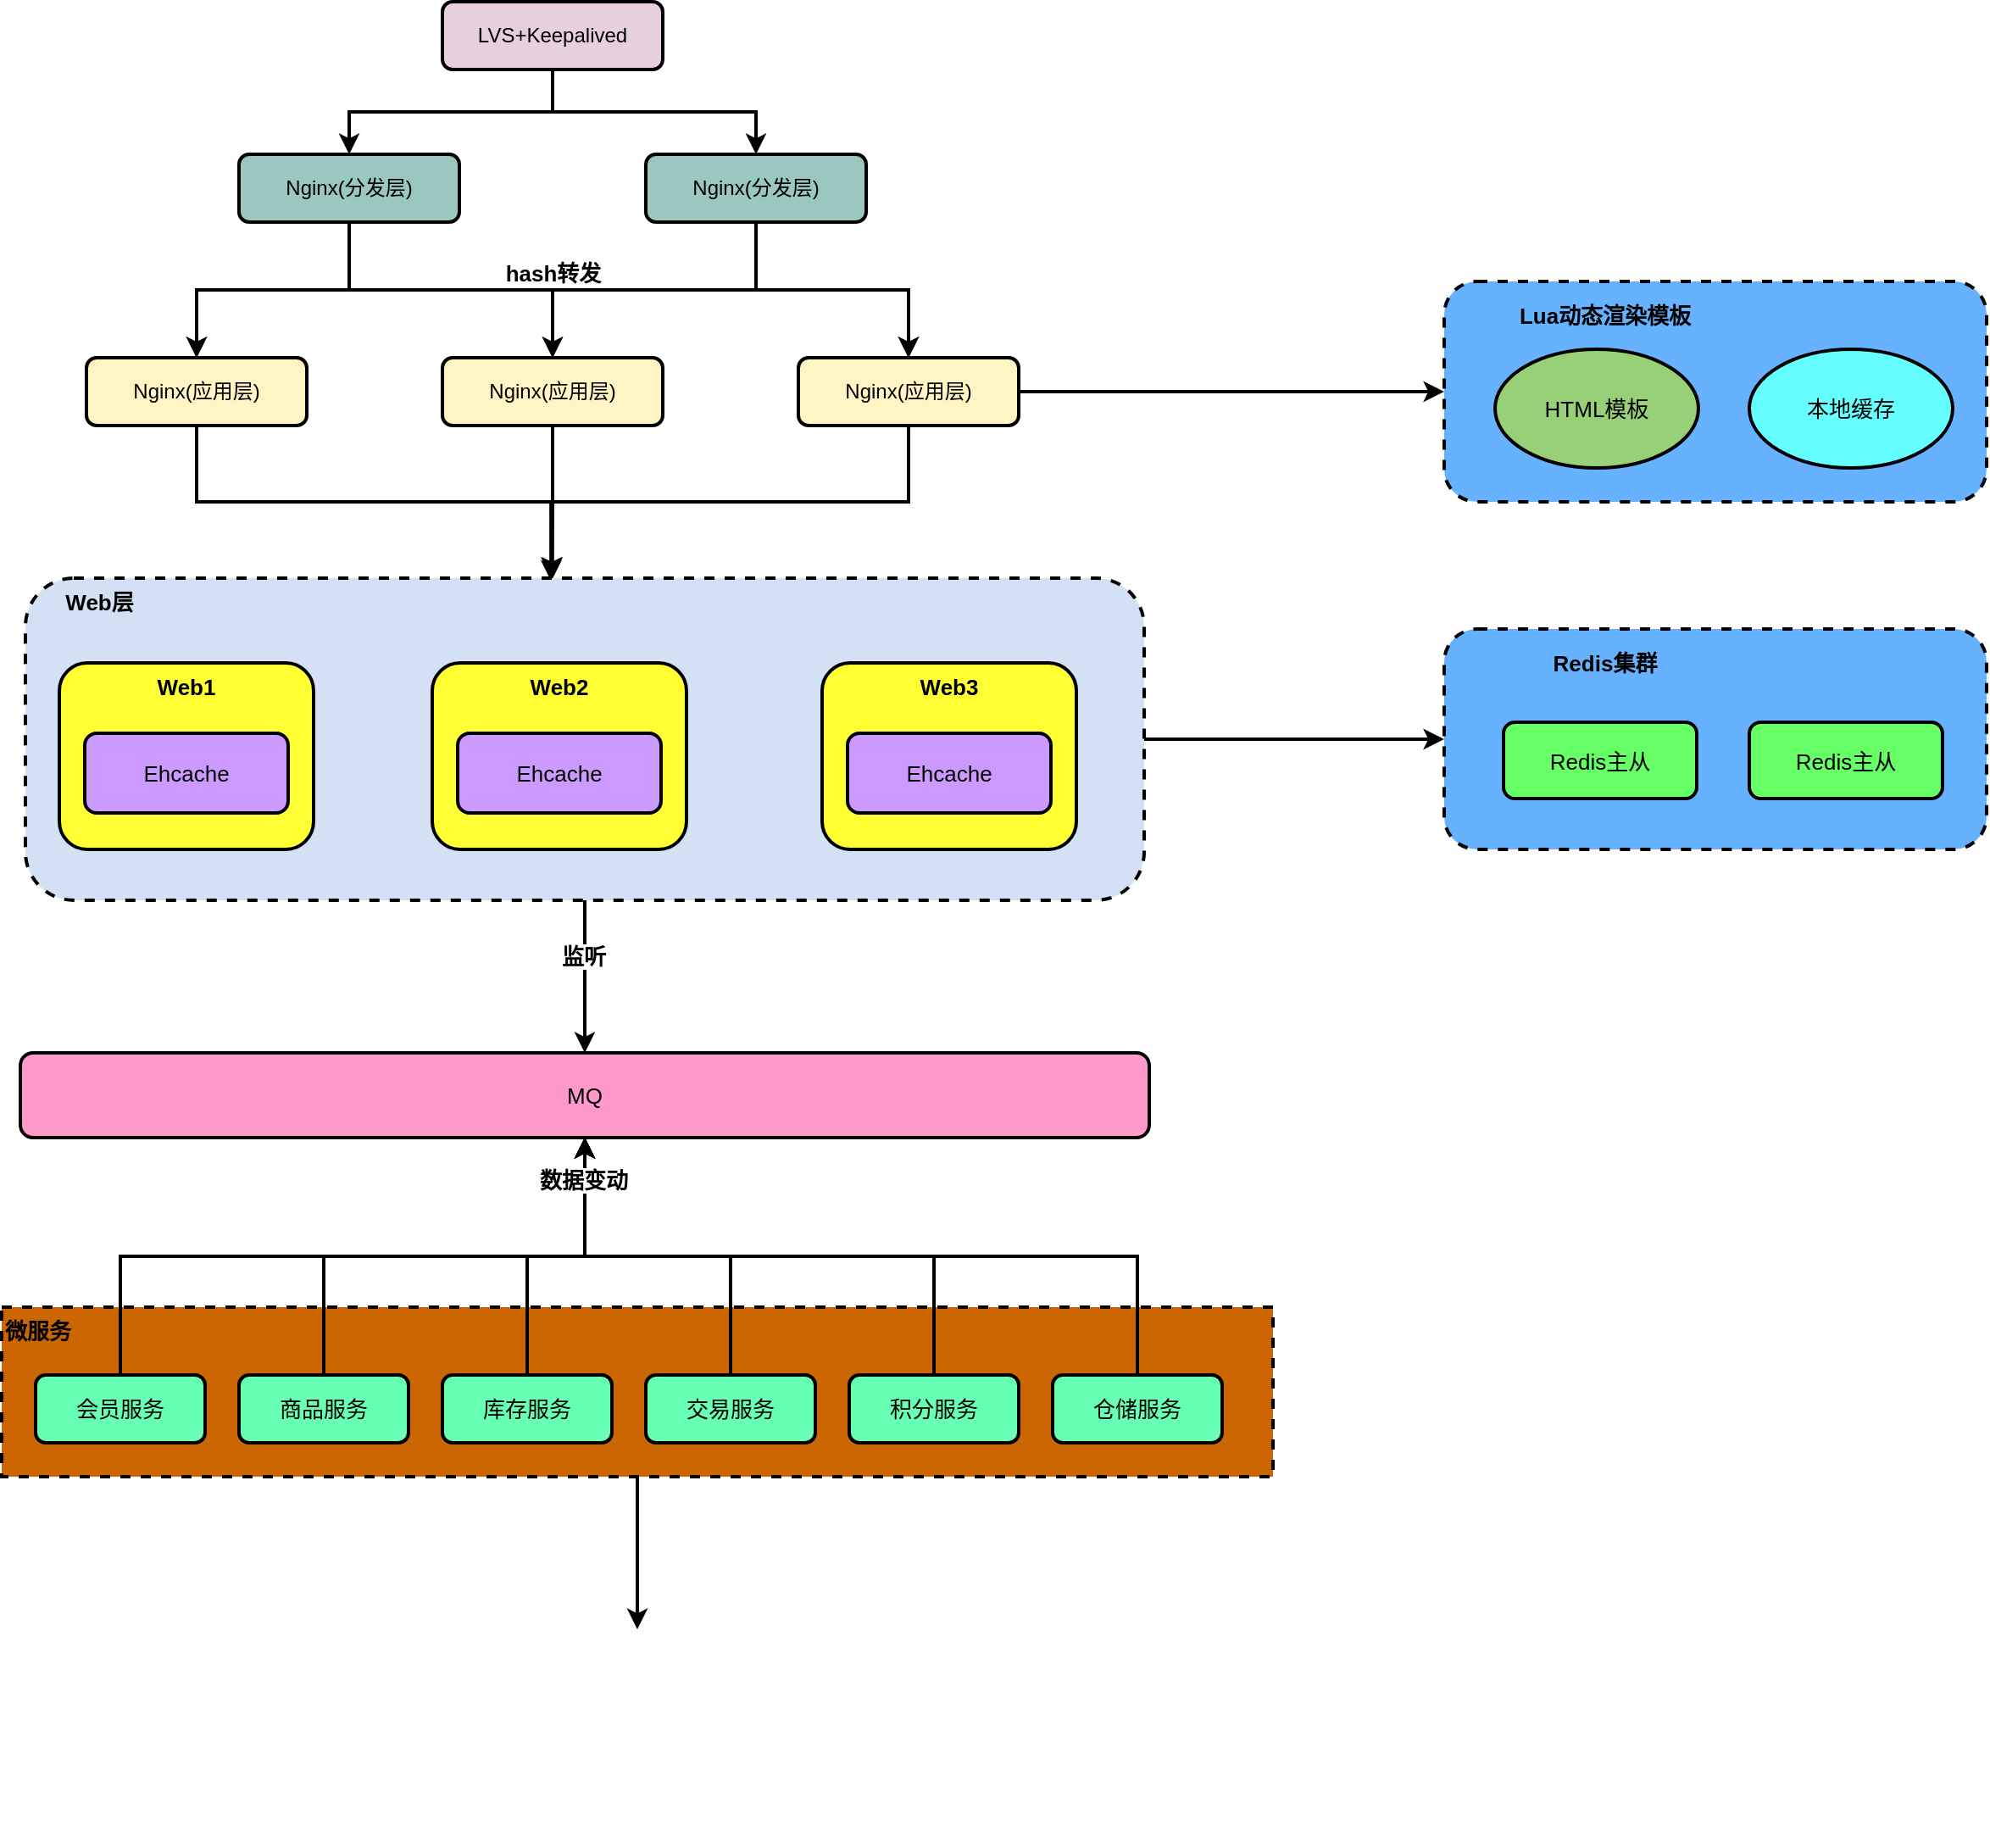 <mxfile version="15.3.1" type="github">
  <diagram id="IPC0HBHVtDNUuMCplvsE" name="第 1 页">
    <mxGraphModel dx="1248" dy="686" grid="1" gridSize="10" guides="1" tooltips="1" connect="1" arrows="1" fold="1" page="1" pageScale="1" pageWidth="827" pageHeight="1169" math="0" shadow="0">
      <root>
        <mxCell id="0" />
        <mxCell id="1" parent="0" />
        <mxCell id="Cw3_puenSxwjHgjDXRye-3" value="" style="edgeStyle=orthogonalEdgeStyle;rounded=0;orthogonalLoop=1;jettySize=auto;html=1;strokeWidth=2;" edge="1" parent="1" source="Cw3_puenSxwjHgjDXRye-1" target="Cw3_puenSxwjHgjDXRye-2">
          <mxGeometry relative="1" as="geometry" />
        </mxCell>
        <mxCell id="Cw3_puenSxwjHgjDXRye-6" style="edgeStyle=orthogonalEdgeStyle;rounded=0;orthogonalLoop=1;jettySize=auto;html=1;exitX=0.5;exitY=1;exitDx=0;exitDy=0;entryX=0.5;entryY=0;entryDx=0;entryDy=0;strokeWidth=2;" edge="1" parent="1" source="Cw3_puenSxwjHgjDXRye-1" target="Cw3_puenSxwjHgjDXRye-5">
          <mxGeometry relative="1" as="geometry" />
        </mxCell>
        <mxCell id="Cw3_puenSxwjHgjDXRye-1" value="LVS+Keepalived" style="rounded=1;whiteSpace=wrap;html=1;fillColor=#E6D0DE;strokeWidth=2;" vertex="1" parent="1">
          <mxGeometry x="330" y="70" width="130" height="40" as="geometry" />
        </mxCell>
        <mxCell id="Cw3_puenSxwjHgjDXRye-8" value="" style="edgeStyle=orthogonalEdgeStyle;rounded=0;orthogonalLoop=1;jettySize=auto;html=1;strokeWidth=2;" edge="1" parent="1" source="Cw3_puenSxwjHgjDXRye-2" target="Cw3_puenSxwjHgjDXRye-7">
          <mxGeometry relative="1" as="geometry" />
        </mxCell>
        <mxCell id="Cw3_puenSxwjHgjDXRye-12" style="edgeStyle=orthogonalEdgeStyle;rounded=0;orthogonalLoop=1;jettySize=auto;html=1;exitX=0.5;exitY=1;exitDx=0;exitDy=0;entryX=0.5;entryY=0;entryDx=0;entryDy=0;strokeWidth=2;" edge="1" parent="1" source="Cw3_puenSxwjHgjDXRye-2" target="Cw3_puenSxwjHgjDXRye-10">
          <mxGeometry relative="1" as="geometry" />
        </mxCell>
        <mxCell id="Cw3_puenSxwjHgjDXRye-17" style="edgeStyle=orthogonalEdgeStyle;rounded=0;orthogonalLoop=1;jettySize=auto;html=1;exitX=0.5;exitY=1;exitDx=0;exitDy=0;entryX=0.5;entryY=0;entryDx=0;entryDy=0;strokeWidth=2;" edge="1" parent="1" source="Cw3_puenSxwjHgjDXRye-2" target="Cw3_puenSxwjHgjDXRye-14">
          <mxGeometry relative="1" as="geometry" />
        </mxCell>
        <mxCell id="Cw3_puenSxwjHgjDXRye-2" value="Nginx(分发层)" style="rounded=1;whiteSpace=wrap;html=1;fillColor=#9AC7BF;strokeWidth=2;" vertex="1" parent="1">
          <mxGeometry x="210" y="160" width="130" height="40" as="geometry" />
        </mxCell>
        <mxCell id="Cw3_puenSxwjHgjDXRye-9" style="edgeStyle=orthogonalEdgeStyle;rounded=0;orthogonalLoop=1;jettySize=auto;html=1;exitX=0.5;exitY=1;exitDx=0;exitDy=0;entryX=0.5;entryY=0;entryDx=0;entryDy=0;strokeWidth=2;" edge="1" parent="1" source="Cw3_puenSxwjHgjDXRye-5" target="Cw3_puenSxwjHgjDXRye-7">
          <mxGeometry relative="1" as="geometry" />
        </mxCell>
        <mxCell id="Cw3_puenSxwjHgjDXRye-13" style="edgeStyle=orthogonalEdgeStyle;rounded=0;orthogonalLoop=1;jettySize=auto;html=1;exitX=0.5;exitY=1;exitDx=0;exitDy=0;strokeWidth=2;" edge="1" parent="1" source="Cw3_puenSxwjHgjDXRye-5" target="Cw3_puenSxwjHgjDXRye-10">
          <mxGeometry relative="1" as="geometry" />
        </mxCell>
        <mxCell id="Cw3_puenSxwjHgjDXRye-16" style="edgeStyle=orthogonalEdgeStyle;rounded=0;orthogonalLoop=1;jettySize=auto;html=1;exitX=0.5;exitY=1;exitDx=0;exitDy=0;strokeWidth=2;" edge="1" parent="1" source="Cw3_puenSxwjHgjDXRye-5" target="Cw3_puenSxwjHgjDXRye-14">
          <mxGeometry relative="1" as="geometry" />
        </mxCell>
        <mxCell id="Cw3_puenSxwjHgjDXRye-5" value="Nginx(分发层)" style="rounded=1;whiteSpace=wrap;html=1;fillColor=#9AC7BF;strokeWidth=2;" vertex="1" parent="1">
          <mxGeometry x="450" y="160" width="130" height="40" as="geometry" />
        </mxCell>
        <mxCell id="Cw3_puenSxwjHgjDXRye-38" style="edgeStyle=orthogonalEdgeStyle;rounded=0;orthogonalLoop=1;jettySize=auto;html=1;exitX=0.5;exitY=1;exitDx=0;exitDy=0;entryX=0.471;entryY=0;entryDx=0;entryDy=0;entryPerimeter=0;fontSize=13;strokeWidth=2;" edge="1" parent="1" source="Cw3_puenSxwjHgjDXRye-7" target="Cw3_puenSxwjHgjDXRye-27">
          <mxGeometry relative="1" as="geometry" />
        </mxCell>
        <mxCell id="Cw3_puenSxwjHgjDXRye-7" value="Nginx(应用层)" style="rounded=1;whiteSpace=wrap;html=1;fillColor=#FFF4C3;strokeWidth=2;" vertex="1" parent="1">
          <mxGeometry x="330" y="280" width="130" height="40" as="geometry" />
        </mxCell>
        <mxCell id="Cw3_puenSxwjHgjDXRye-40" style="edgeStyle=orthogonalEdgeStyle;rounded=0;orthogonalLoop=1;jettySize=auto;html=1;exitX=0.5;exitY=1;exitDx=0;exitDy=0;entryX=0.47;entryY=0.01;entryDx=0;entryDy=0;entryPerimeter=0;fontSize=13;strokeWidth=2;" edge="1" parent="1" source="Cw3_puenSxwjHgjDXRye-10" target="Cw3_puenSxwjHgjDXRye-27">
          <mxGeometry relative="1" as="geometry" />
        </mxCell>
        <mxCell id="Cw3_puenSxwjHgjDXRye-10" value="Nginx(应用层)" style="rounded=1;whiteSpace=wrap;html=1;fillColor=#FFF4C3;strokeWidth=2;" vertex="1" parent="1">
          <mxGeometry x="120" y="280" width="130" height="40" as="geometry" />
        </mxCell>
        <mxCell id="Cw3_puenSxwjHgjDXRye-26" style="edgeStyle=orthogonalEdgeStyle;rounded=0;orthogonalLoop=1;jettySize=auto;html=1;exitX=1;exitY=0.5;exitDx=0;exitDy=0;fontSize=13;strokeWidth=2;entryX=0;entryY=0.5;entryDx=0;entryDy=0;" edge="1" parent="1" source="Cw3_puenSxwjHgjDXRye-14" target="Cw3_puenSxwjHgjDXRye-19">
          <mxGeometry relative="1" as="geometry">
            <mxPoint x="770" y="300" as="targetPoint" />
          </mxGeometry>
        </mxCell>
        <mxCell id="Cw3_puenSxwjHgjDXRye-39" style="edgeStyle=orthogonalEdgeStyle;rounded=0;orthogonalLoop=1;jettySize=auto;html=1;exitX=0.5;exitY=1;exitDx=0;exitDy=0;entryX=0.47;entryY=0;entryDx=0;entryDy=0;entryPerimeter=0;fontSize=13;strokeWidth=2;" edge="1" parent="1" source="Cw3_puenSxwjHgjDXRye-14" target="Cw3_puenSxwjHgjDXRye-27">
          <mxGeometry relative="1" as="geometry" />
        </mxCell>
        <mxCell id="Cw3_puenSxwjHgjDXRye-14" value="Nginx(应用层)" style="rounded=1;whiteSpace=wrap;html=1;fillColor=#FFF4C3;strokeWidth=2;" vertex="1" parent="1">
          <mxGeometry x="540" y="280" width="130" height="40" as="geometry" />
        </mxCell>
        <mxCell id="Cw3_puenSxwjHgjDXRye-18" value="hash转发" style="text;html=1;align=center;verticalAlign=middle;resizable=0;points=[];autosize=1;strokeColor=none;fillColor=none;fontSize=13;fontStyle=1" vertex="1" parent="1">
          <mxGeometry x="360" y="220" width="70" height="20" as="geometry" />
        </mxCell>
        <mxCell id="Cw3_puenSxwjHgjDXRye-25" value="" style="group" vertex="1" connectable="0" parent="1">
          <mxGeometry x="921" y="235" width="320" height="130" as="geometry" />
        </mxCell>
        <mxCell id="Cw3_puenSxwjHgjDXRye-19" value="" style="rounded=1;whiteSpace=wrap;html=1;fontSize=13;fillColor=#66B2FF;dashed=1;strokeWidth=2;" vertex="1" parent="Cw3_puenSxwjHgjDXRye-25">
          <mxGeometry width="320" height="130" as="geometry" />
        </mxCell>
        <mxCell id="Cw3_puenSxwjHgjDXRye-20" value="HTML模板" style="ellipse;whiteSpace=wrap;html=1;fontSize=13;fillColor=#97D077;strokeWidth=2;" vertex="1" parent="Cw3_puenSxwjHgjDXRye-25">
          <mxGeometry x="30" y="40" width="120" height="70" as="geometry" />
        </mxCell>
        <mxCell id="Cw3_puenSxwjHgjDXRye-21" value="本地缓存" style="ellipse;whiteSpace=wrap;html=1;fontSize=13;fillColor=#66FFFF;strokeWidth=2;" vertex="1" parent="Cw3_puenSxwjHgjDXRye-25">
          <mxGeometry x="180" y="40" width="120" height="70" as="geometry" />
        </mxCell>
        <mxCell id="Cw3_puenSxwjHgjDXRye-22" value="Lua动态渲染模板" style="text;html=1;strokeColor=none;fillColor=none;align=center;verticalAlign=middle;whiteSpace=wrap;rounded=0;fontSize=13;fontStyle=1" vertex="1" parent="Cw3_puenSxwjHgjDXRye-25">
          <mxGeometry x="10" y="10" width="170" height="20" as="geometry" />
        </mxCell>
        <mxCell id="Cw3_puenSxwjHgjDXRye-37" value="" style="group" vertex="1" connectable="0" parent="1">
          <mxGeometry x="84" y="410" width="660" height="190" as="geometry" />
        </mxCell>
        <mxCell id="Cw3_puenSxwjHgjDXRye-27" value="&amp;nbsp; &amp;nbsp; &amp;nbsp; Web层" style="rounded=1;whiteSpace=wrap;html=1;fontSize=13;strokeWidth=2;fillColor=#D4E1F5;dashed=1;verticalAlign=top;align=left;fontStyle=1" vertex="1" parent="Cw3_puenSxwjHgjDXRye-37">
          <mxGeometry width="660" height="190" as="geometry" />
        </mxCell>
        <mxCell id="Cw3_puenSxwjHgjDXRye-30" value="" style="group" vertex="1" connectable="0" parent="Cw3_puenSxwjHgjDXRye-37">
          <mxGeometry x="20" y="50" width="150" height="110" as="geometry" />
        </mxCell>
        <mxCell id="Cw3_puenSxwjHgjDXRye-28" value="&lt;b&gt;Web1&lt;/b&gt;" style="rounded=1;whiteSpace=wrap;html=1;fontSize=13;strokeWidth=2;fillColor=#FFFF33;verticalAlign=top;" vertex="1" parent="Cw3_puenSxwjHgjDXRye-30">
          <mxGeometry width="150" height="110" as="geometry" />
        </mxCell>
        <mxCell id="Cw3_puenSxwjHgjDXRye-29" value="Ehcache" style="rounded=1;whiteSpace=wrap;html=1;fontSize=13;strokeWidth=2;fillColor=#CC99FF;verticalAlign=middle;" vertex="1" parent="Cw3_puenSxwjHgjDXRye-30">
          <mxGeometry x="15" y="41.5" width="120" height="47" as="geometry" />
        </mxCell>
        <mxCell id="Cw3_puenSxwjHgjDXRye-31" value="" style="group" vertex="1" connectable="0" parent="Cw3_puenSxwjHgjDXRye-37">
          <mxGeometry x="240" y="50" width="150" height="110" as="geometry" />
        </mxCell>
        <mxCell id="Cw3_puenSxwjHgjDXRye-32" value="&lt;b&gt;Web2&lt;/b&gt;" style="rounded=1;whiteSpace=wrap;html=1;fontSize=13;strokeWidth=2;fillColor=#FFFF33;verticalAlign=top;" vertex="1" parent="Cw3_puenSxwjHgjDXRye-31">
          <mxGeometry width="150" height="110" as="geometry" />
        </mxCell>
        <mxCell id="Cw3_puenSxwjHgjDXRye-33" value="Ehcache" style="rounded=1;whiteSpace=wrap;html=1;fontSize=13;strokeWidth=2;fillColor=#CC99FF;verticalAlign=middle;" vertex="1" parent="Cw3_puenSxwjHgjDXRye-31">
          <mxGeometry x="15" y="41.5" width="120" height="47" as="geometry" />
        </mxCell>
        <mxCell id="Cw3_puenSxwjHgjDXRye-34" value="" style="group" vertex="1" connectable="0" parent="Cw3_puenSxwjHgjDXRye-37">
          <mxGeometry x="470" y="50" width="150" height="110" as="geometry" />
        </mxCell>
        <mxCell id="Cw3_puenSxwjHgjDXRye-35" value="&lt;b&gt;Web3&lt;/b&gt;" style="rounded=1;whiteSpace=wrap;html=1;fontSize=13;strokeWidth=2;fillColor=#FFFF33;verticalAlign=top;" vertex="1" parent="Cw3_puenSxwjHgjDXRye-34">
          <mxGeometry width="150" height="110" as="geometry" />
        </mxCell>
        <mxCell id="Cw3_puenSxwjHgjDXRye-36" value="Ehcache" style="rounded=1;whiteSpace=wrap;html=1;fontSize=13;strokeWidth=2;fillColor=#CC99FF;verticalAlign=middle;" vertex="1" parent="Cw3_puenSxwjHgjDXRye-34">
          <mxGeometry x="15" y="41.5" width="120" height="47" as="geometry" />
        </mxCell>
        <mxCell id="Cw3_puenSxwjHgjDXRye-48" value="" style="group" vertex="1" connectable="0" parent="1">
          <mxGeometry x="921" y="440" width="320" height="130" as="geometry" />
        </mxCell>
        <mxCell id="Cw3_puenSxwjHgjDXRye-42" value="" style="rounded=1;whiteSpace=wrap;html=1;fontSize=13;fillColor=#66B2FF;dashed=1;strokeWidth=2;" vertex="1" parent="Cw3_puenSxwjHgjDXRye-48">
          <mxGeometry width="320" height="130" as="geometry" />
        </mxCell>
        <mxCell id="Cw3_puenSxwjHgjDXRye-45" value="Redis集群" style="text;html=1;strokeColor=none;fillColor=none;align=center;verticalAlign=middle;whiteSpace=wrap;rounded=0;fontSize=13;fontStyle=1" vertex="1" parent="Cw3_puenSxwjHgjDXRye-48">
          <mxGeometry x="10" y="10" width="170" height="20" as="geometry" />
        </mxCell>
        <mxCell id="Cw3_puenSxwjHgjDXRye-46" value="Redis主从" style="rounded=1;whiteSpace=wrap;html=1;fontSize=13;strokeWidth=2;fillColor=#66FF66;align=center;verticalAlign=middle;" vertex="1" parent="Cw3_puenSxwjHgjDXRye-48">
          <mxGeometry x="35" y="55" width="114" height="45" as="geometry" />
        </mxCell>
        <mxCell id="Cw3_puenSxwjHgjDXRye-47" value="Redis主从" style="rounded=1;whiteSpace=wrap;html=1;fontSize=13;strokeWidth=2;fillColor=#66FF66;align=center;verticalAlign=middle;" vertex="1" parent="Cw3_puenSxwjHgjDXRye-48">
          <mxGeometry x="180" y="55" width="114" height="45" as="geometry" />
        </mxCell>
        <mxCell id="Cw3_puenSxwjHgjDXRye-49" style="edgeStyle=orthogonalEdgeStyle;rounded=0;orthogonalLoop=1;jettySize=auto;html=1;exitX=1;exitY=0.5;exitDx=0;exitDy=0;entryX=0;entryY=0.5;entryDx=0;entryDy=0;fontSize=13;strokeWidth=2;" edge="1" parent="1" source="Cw3_puenSxwjHgjDXRye-27" target="Cw3_puenSxwjHgjDXRye-42">
          <mxGeometry relative="1" as="geometry" />
        </mxCell>
        <mxCell id="Cw3_puenSxwjHgjDXRye-50" value="MQ" style="rounded=1;whiteSpace=wrap;html=1;fontSize=13;strokeWidth=2;fillColor=#FF99CC;align=center;verticalAlign=middle;" vertex="1" parent="1">
          <mxGeometry x="81" y="690" width="666" height="50" as="geometry" />
        </mxCell>
        <mxCell id="Cw3_puenSxwjHgjDXRye-51" style="edgeStyle=orthogonalEdgeStyle;rounded=0;orthogonalLoop=1;jettySize=auto;html=1;exitX=0.5;exitY=1;exitDx=0;exitDy=0;entryX=0.5;entryY=0;entryDx=0;entryDy=0;fontSize=13;strokeWidth=2;" edge="1" parent="1" source="Cw3_puenSxwjHgjDXRye-27" target="Cw3_puenSxwjHgjDXRye-50">
          <mxGeometry relative="1" as="geometry" />
        </mxCell>
        <mxCell id="Cw3_puenSxwjHgjDXRye-52" value="监听" style="edgeLabel;html=1;align=center;verticalAlign=middle;resizable=0;points=[];fontSize=13;fontStyle=1" vertex="1" connectable="0" parent="Cw3_puenSxwjHgjDXRye-51">
          <mxGeometry x="-0.269" y="-1" relative="1" as="geometry">
            <mxPoint as="offset" />
          </mxGeometry>
        </mxCell>
        <mxCell id="Cw3_puenSxwjHgjDXRye-69" style="edgeStyle=orthogonalEdgeStyle;rounded=0;orthogonalLoop=1;jettySize=auto;html=1;exitX=0.5;exitY=1;exitDx=0;exitDy=0;fontSize=13;strokeWidth=2;" edge="1" parent="1" source="Cw3_puenSxwjHgjDXRye-53" target="Cw3_puenSxwjHgjDXRye-68">
          <mxGeometry relative="1" as="geometry" />
        </mxCell>
        <mxCell id="Cw3_puenSxwjHgjDXRye-53" value="微服务" style="rounded=0;whiteSpace=wrap;html=1;fontSize=13;strokeWidth=2;fillColor=#CC6600;align=left;verticalAlign=top;dashed=1;fontStyle=1" vertex="1" parent="1">
          <mxGeometry x="70" y="840" width="750" height="100" as="geometry" />
        </mxCell>
        <mxCell id="Cw3_puenSxwjHgjDXRye-60" style="edgeStyle=orthogonalEdgeStyle;rounded=0;orthogonalLoop=1;jettySize=auto;html=1;exitX=0.5;exitY=0;exitDx=0;exitDy=0;entryX=0.5;entryY=1;entryDx=0;entryDy=0;fontSize=13;strokeWidth=2;" edge="1" parent="1" source="Cw3_puenSxwjHgjDXRye-54" target="Cw3_puenSxwjHgjDXRye-50">
          <mxGeometry relative="1" as="geometry" />
        </mxCell>
        <mxCell id="Cw3_puenSxwjHgjDXRye-54" value="会员服务" style="rounded=1;whiteSpace=wrap;html=1;fontSize=13;strokeWidth=2;fillColor=#66FFB3;align=center;verticalAlign=middle;" vertex="1" parent="1">
          <mxGeometry x="90" y="880" width="100" height="40" as="geometry" />
        </mxCell>
        <mxCell id="Cw3_puenSxwjHgjDXRye-61" style="edgeStyle=orthogonalEdgeStyle;rounded=0;orthogonalLoop=1;jettySize=auto;html=1;exitX=0.5;exitY=0;exitDx=0;exitDy=0;fontSize=13;strokeWidth=2;" edge="1" parent="1" source="Cw3_puenSxwjHgjDXRye-55" target="Cw3_puenSxwjHgjDXRye-50">
          <mxGeometry relative="1" as="geometry" />
        </mxCell>
        <mxCell id="Cw3_puenSxwjHgjDXRye-55" value="商品服务" style="rounded=1;whiteSpace=wrap;html=1;fontSize=13;strokeWidth=2;fillColor=#66FFB3;align=center;verticalAlign=middle;" vertex="1" parent="1">
          <mxGeometry x="210" y="880" width="100" height="40" as="geometry" />
        </mxCell>
        <mxCell id="Cw3_puenSxwjHgjDXRye-62" style="edgeStyle=orthogonalEdgeStyle;rounded=0;orthogonalLoop=1;jettySize=auto;html=1;exitX=0.5;exitY=0;exitDx=0;exitDy=0;entryX=0.5;entryY=1;entryDx=0;entryDy=0;fontSize=13;strokeWidth=2;" edge="1" parent="1" source="Cw3_puenSxwjHgjDXRye-56" target="Cw3_puenSxwjHgjDXRye-50">
          <mxGeometry relative="1" as="geometry" />
        </mxCell>
        <mxCell id="Cw3_puenSxwjHgjDXRye-56" value="库存服务" style="rounded=1;whiteSpace=wrap;html=1;fontSize=13;strokeWidth=2;fillColor=#66FFB3;align=center;verticalAlign=middle;" vertex="1" parent="1">
          <mxGeometry x="330" y="880" width="100" height="40" as="geometry" />
        </mxCell>
        <mxCell id="Cw3_puenSxwjHgjDXRye-63" style="edgeStyle=orthogonalEdgeStyle;rounded=0;orthogonalLoop=1;jettySize=auto;html=1;exitX=0.5;exitY=0;exitDx=0;exitDy=0;fontSize=13;strokeWidth=2;" edge="1" parent="1" source="Cw3_puenSxwjHgjDXRye-57" target="Cw3_puenSxwjHgjDXRye-50">
          <mxGeometry relative="1" as="geometry" />
        </mxCell>
        <mxCell id="Cw3_puenSxwjHgjDXRye-57" value="交易服务" style="rounded=1;whiteSpace=wrap;html=1;fontSize=13;strokeWidth=2;fillColor=#66FFB3;align=center;verticalAlign=middle;" vertex="1" parent="1">
          <mxGeometry x="450" y="880" width="100" height="40" as="geometry" />
        </mxCell>
        <mxCell id="Cw3_puenSxwjHgjDXRye-64" style="edgeStyle=orthogonalEdgeStyle;rounded=0;orthogonalLoop=1;jettySize=auto;html=1;exitX=0.5;exitY=0;exitDx=0;exitDy=0;fontSize=13;strokeWidth=2;" edge="1" parent="1" source="Cw3_puenSxwjHgjDXRye-58" target="Cw3_puenSxwjHgjDXRye-50">
          <mxGeometry relative="1" as="geometry" />
        </mxCell>
        <mxCell id="Cw3_puenSxwjHgjDXRye-58" value="积分服务" style="rounded=1;whiteSpace=wrap;html=1;fontSize=13;strokeWidth=2;fillColor=#66FFB3;align=center;verticalAlign=middle;" vertex="1" parent="1">
          <mxGeometry x="570" y="880" width="100" height="40" as="geometry" />
        </mxCell>
        <mxCell id="Cw3_puenSxwjHgjDXRye-65" style="edgeStyle=orthogonalEdgeStyle;rounded=0;orthogonalLoop=1;jettySize=auto;html=1;exitX=0.5;exitY=0;exitDx=0;exitDy=0;fontSize=13;strokeWidth=2;" edge="1" parent="1" source="Cw3_puenSxwjHgjDXRye-59" target="Cw3_puenSxwjHgjDXRye-50">
          <mxGeometry relative="1" as="geometry" />
        </mxCell>
        <mxCell id="Cw3_puenSxwjHgjDXRye-66" value="数据变动" style="edgeLabel;html=1;align=center;verticalAlign=middle;resizable=0;points=[];fontSize=13;fontStyle=1" vertex="1" connectable="0" parent="Cw3_puenSxwjHgjDXRye-65">
          <mxGeometry x="0.894" y="1" relative="1" as="geometry">
            <mxPoint as="offset" />
          </mxGeometry>
        </mxCell>
        <mxCell id="Cw3_puenSxwjHgjDXRye-59" value="仓储服务" style="rounded=1;whiteSpace=wrap;html=1;fontSize=13;strokeWidth=2;fillColor=#66FFB3;align=center;verticalAlign=middle;" vertex="1" parent="1">
          <mxGeometry x="690" y="880" width="100" height="40" as="geometry" />
        </mxCell>
        <mxCell id="Cw3_puenSxwjHgjDXRye-68" value="" style="shape=image;html=1;verticalAlign=top;verticalLabelPosition=bottom;labelBackgroundColor=#ffffff;imageAspect=0;aspect=fixed;image=https://cdn4.iconfinder.com/data/icons/logos-3/181/MySQL-128.png;fontSize=13;strokeWidth=2;fillColor=#66FFB3;" vertex="1" parent="1">
          <mxGeometry x="381" y="1030" width="128" height="128" as="geometry" />
        </mxCell>
      </root>
    </mxGraphModel>
  </diagram>
</mxfile>
